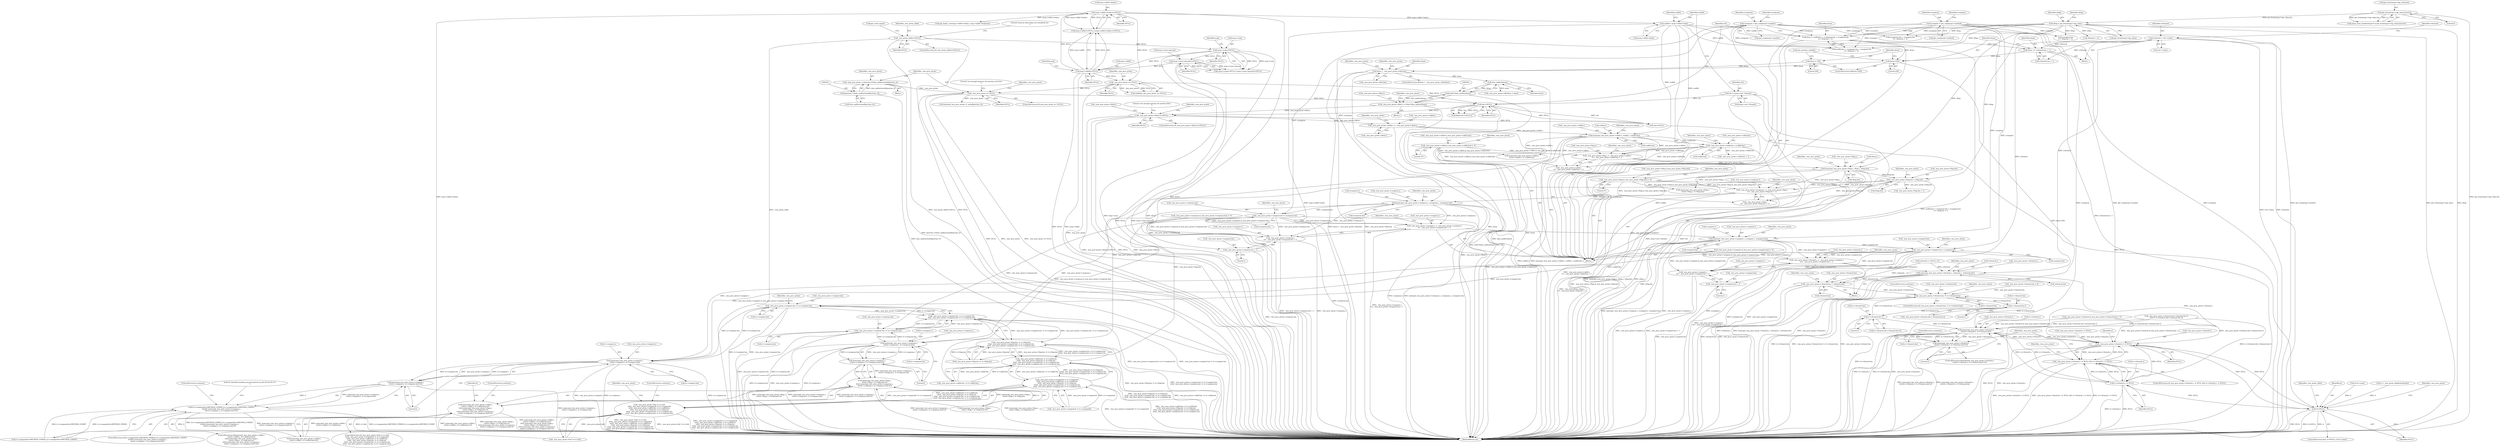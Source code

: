 digraph "0_kamailio_e1d8008a09d9390ebaf698abe8909e10dfec4097@API" {
"1000595" [label="(Call,memcpy(_tmx_proc_ptran->cseqnum.s, scseqnum.s, scseqnum.len))"];
"1000576" [label="(Call,_tmx_proc_ptran->cseqnum.s = _tmx_proc_ptran->ftag.s\n\t\t+ _tmx_proc_ptran->ftag.len + 1)"];
"1000542" [label="(Call,memcpy(_tmx_proc_ptran->ftag.s, sftag.s, sftag.len))"];
"1000523" [label="(Call,_tmx_proc_ptran->ftag.s = _tmx_proc_ptran->callid.s\n\t\t+ _tmx_proc_ptran->callid.len + 1)"];
"1000510" [label="(Call,_tmx_proc_ptran->callid.s[_tmx_proc_ptran->callid.len] = '\0')"];
"1000489" [label="(Call,memcpy(_tmx_proc_ptran->callid.s, scallid.s, scallid.len))"];
"1000478" [label="(Call,_tmx_proc_ptran->callid.s = _tmx_proc_ptran->dbuf.s)"];
"1000445" [label="(Call,_tmx_proc_ptran->dbuf.s==NULL)"];
"1000434" [label="(Call,_tmx_proc_ptran->dbuf.s = (char*)shm_malloc(dsize))"];
"1000440" [label="(Call,(char*)shm_malloc(dsize))"];
"1000442" [label="(Call,shm_malloc(dsize))"];
"1000414" [label="(Call,dsize > _tmx_proc_ptran->dbuf.len)"];
"1000406" [label="(Call,dsize<256)"];
"1000365" [label="(Call,dsize = scallid.len + scseqnum.len + scseqmet.len\n\t\t+ sftag.len + 4)"];
"1000271" [label="(Call,scallid = msg->callid->body)"];
"1000249" [label="(Call,msg->callid->body.s==NULL)"];
"1000244" [label="(Call,msg->callid==NULL)"];
"1000172" [label="(Call,msg->cseq==NULL)"];
"1000118" [label="(Call,_tmx_ptran_table==NULL)"];
"1000177" [label="(Call,msg->cseq->parsed==NULL)"];
"1000290" [label="(Call,scseqnum = get_cseq(msg)->number)"];
"1000281" [label="(Call,scseqmet = get_cseq(msg)->method)"];
"1000299" [label="(Call,sftag = get_from(msg)->tag_value)"];
"1000228" [label="(Call,get_from(msg)->tag_value.len==0)"];
"1000398" [label="(Call,dsize += svbranch.len + 1)"];
"1000390" [label="(Call,svbranch = vbr->value)"];
"1000409" [label="(Call,dsize = 256)"];
"1000386" [label="(Call,vbr!=NULL)"];
"1000264" [label="(Call,vbr = msg->via1->branch)"];
"1000334" [label="(Call,_tmx_proc_ptran == NULL)"];
"1000346" [label="(Call,_tmx_proc_ptran == NULL)"];
"1000338" [label="(Call,_tmx_proc_ptran = (pretran_t*)shm_malloc(sizeof(pretran_t)))"];
"1000340" [label="(Call,(pretran_t*)shm_malloc(sizeof(pretran_t)))"];
"1000501" [label="(Call,_tmx_proc_ptran->callid.len = scallid.len)"];
"1000563" [label="(Call,_tmx_proc_ptran->ftag.s[_tmx_proc_ptran->ftag.len] = '\0')"];
"1000554" [label="(Call,_tmx_proc_ptran->ftag.len = sftag.len)"];
"1000607" [label="(Call,_tmx_proc_ptran->cseqnum.len = scseqnum.len)"];
"1000629" [label="(Call,_tmx_proc_ptran->cseqmet.s = _tmx_proc_ptran->cseqnum.s\n\t\t+ _tmx_proc_ptran->cseqnum.len + 1)"];
"1000648" [label="(Call,memcpy(_tmx_proc_ptran->cseqmet.s, scseqmet.s, scseqmet.len))"];
"1000660" [label="(Call,_tmx_proc_ptran->cseqmet.len = scseqmet.len)"];
"1000688" [label="(Call,_tmx_proc_ptran->vbranch.s = _tmx_proc_ptran->cseqmet.s\n\t\t\t+ _tmx_proc_ptran->cseqmet.len + 1)"];
"1000707" [label="(Call,memcpy(_tmx_proc_ptran->vbranch.s, svbranch.s, svbranch.len))"];
"1000719" [label="(Call,_tmx_proc_ptran->vbranch.len = svbranch.len)"];
"1000866" [label="(Call,_tmx_proc_ptran->vbranch.len != it->vbranch.len)"];
"1000886" [label="(Call,it->vbranch.len-1)"];
"1000899" [label="(Call,it->vbranch.len-1)"];
"1000909" [label="(Call,memcmp(_tmx_proc_ptran->vbranch.s,\n\t\t\t\t\t\tit->vbranch.s, it->vbranch.len))"];
"1000850" [label="(Call,_tmx_proc_ptran->vbranch.s != NULL)"];
"1000774" [label="(Call,it!=NULL)"];
"1000849" [label="(Call,_tmx_proc_ptran->vbranch.s != NULL && it->vbranch.s != NULL)"];
"1000857" [label="(Call,it->vbranch.s != NULL)"];
"1000908" [label="(Call,memcmp(_tmx_proc_ptran->vbranch.s,\n\t\t\t\t\t\tit->vbranch.s, it->vbranch.len)!=0)"];
"1000694" [label="(Call,_tmx_proc_ptran->cseqmet.s\n\t\t\t+ _tmx_proc_ptran->cseqmet.len + 1)"];
"1000700" [label="(Call,_tmx_proc_ptran->cseqmet.len + 1)"];
"1000825" [label="(Call,_tmx_proc_ptran->cseqmet.len != it->cseqmet.len)"];
"1000824" [label="(Call,_tmx_proc_ptran->cseqmet.len != it->cseqmet.len\n\t\t\t\t|| _tmx_proc_ptran->cseqnum.len != it->cseqnum.len)"];
"1000812" [label="(Call,_tmx_proc_ptran->ftag.len != it->ftag.len\n\t\t\t\t|| _tmx_proc_ptran->cseqmet.len != it->cseqmet.len\n\t\t\t\t|| _tmx_proc_ptran->cseqnum.len != it->cseqnum.len)"];
"1000800" [label="(Call,_tmx_proc_ptran->callid.len != it->callid.len\n\t\t\t\t|| _tmx_proc_ptran->ftag.len != it->ftag.len\n\t\t\t\t|| _tmx_proc_ptran->cseqmet.len != it->cseqmet.len\n\t\t\t\t|| _tmx_proc_ptran->cseqnum.len != it->cseqnum.len)"];
"1000792" [label="(Call,_tmx_proc_ptran->cseqmetid != it->cseqmetid\n\t\t\t\t|| _tmx_proc_ptran->callid.len != it->callid.len\n\t\t\t\t|| _tmx_proc_ptran->ftag.len != it->ftag.len\n\t\t\t\t|| _tmx_proc_ptran->cseqmet.len != it->cseqmet.len\n\t\t\t\t|| _tmx_proc_ptran->cseqnum.len != it->cseqnum.len)"];
"1000784" [label="(Call,_tmx_proc_ptran->hid != it->hid\n\t\t\t\t|| _tmx_proc_ptran->cseqmetid != it->cseqmetid\n\t\t\t\t|| _tmx_proc_ptran->callid.len != it->callid.len\n\t\t\t\t|| _tmx_proc_ptran->ftag.len != it->ftag.len\n\t\t\t\t|| _tmx_proc_ptran->cseqmet.len != it->cseqmet.len\n\t\t\t\t|| _tmx_proc_ptran->cseqnum.len != it->cseqnum.len)"];
"1000999" [label="(Call,memcmp(_tmx_proc_ptran->cseqmet.s,\n\t\t\t\t\tit->cseqmet.s, it->cseqmet.len))"];
"1000998" [label="(Call,memcmp(_tmx_proc_ptran->cseqmet.s,\n\t\t\t\t\tit->cseqmet.s, it->cseqmet.len)!=0)"];
"1000986" [label="(Call,(it->cseqmetid==METHOD_OTHER || it->cseqmetid==METHOD_UNDEF)\n\t\t\t\t&& memcmp(_tmx_proc_ptran->cseqmet.s,\n\t\t\t\t\tit->cseqmet.s, it->cseqmet.len)!=0)"];
"1000635" [label="(Call,_tmx_proc_ptran->cseqnum.s\n\t\t+ _tmx_proc_ptran->cseqnum.len + 1)"];
"1000641" [label="(Call,_tmx_proc_ptran->cseqnum.len + 1)"];
"1000836" [label="(Call,_tmx_proc_ptran->cseqnum.len != it->cseqnum.len)"];
"1000967" [label="(Call,memcmp(_tmx_proc_ptran->cseqnum.s,\n\t\t\t\t\tit->cseqnum.s, it->cseqnum.len))"];
"1000966" [label="(Call,memcmp(_tmx_proc_ptran->cseqnum.s,\n\t\t\t\t\tit->cseqnum.s, it->cseqnum.len)!=0)"];
"1000947" [label="(Call,memcmp(_tmx_proc_ptran->ftag.s,\n\t\t\t\t\tit->ftag.s, it->ftag.len)!=0\n\t\t\t\t|| memcmp(_tmx_proc_ptran->cseqnum.s,\n\t\t\t\t\tit->cseqnum.s, it->cseqnum.len)!=0)"];
"1000928" [label="(Call,memcmp(_tmx_proc_ptran->callid.s,\n\t\t\t\t\tit->callid.s, it->callid.len)!=0\n\t\t\t\t|| memcmp(_tmx_proc_ptran->ftag.s,\n\t\t\t\t\tit->ftag.s, it->ftag.len)!=0\n\t\t\t\t|| memcmp(_tmx_proc_ptran->cseqnum.s,\n\t\t\t\t\tit->cseqnum.s, it->cseqnum.len)!=0)"];
"1000443" [label="(Identifier,dsize)"];
"1000812" [label="(Call,_tmx_proc_ptran->ftag.len != it->ftag.len\n\t\t\t\t|| _tmx_proc_ptran->cseqmet.len != it->cseqmet.len\n\t\t\t\t|| _tmx_proc_ptran->cseqnum.len != it->cseqnum.len)"];
"1000554" [label="(Call,_tmx_proc_ptran->ftag.len = sftag.len)"];
"1000880" [label="(Call,_tmx_proc_ptran->vbranch.s[it->vbranch.len-1])"];
"1000947" [label="(Call,memcmp(_tmx_proc_ptran->ftag.s,\n\t\t\t\t\tit->ftag.s, it->ftag.len)!=0\n\t\t\t\t|| memcmp(_tmx_proc_ptran->cseqnum.s,\n\t\t\t\t\tit->cseqnum.s, it->cseqnum.len)!=0)"];
"1000489" [label="(Call,memcpy(_tmx_proc_ptran->callid.s, scallid.s, scallid.len))"];
"1000123" [label="(Literal,\"pretran hash table not initialized yet\n\")"];
"1000636" [label="(Call,_tmx_proc_ptran->cseqnum.s)"];
"1000265" [label="(Identifier,vbr)"];
"1000280" [label="(Identifier,scallid)"];
"1001050" [label="(MethodReturn,int)"];
"1000266" [label="(Call,msg->via1->branch)"];
"1000273" [label="(Call,msg->callid->body)"];
"1000577" [label="(Call,_tmx_proc_ptran->cseqnum.s)"];
"1000657" [label="(Call,scseqmet.len)"];
"1000909" [label="(Call,memcmp(_tmx_proc_ptran->vbranch.s,\n\t\t\t\t\t\tit->vbranch.s, it->vbranch.len))"];
"1000310" [label="(Call,get_hash1_raw(msg->callid->body.s, msg->callid->body.len))"];
"1000253" [label="(Identifier,msg)"];
"1000601" [label="(Call,scseqnum.s)"];
"1000849" [label="(Call,_tmx_proc_ptran->vbranch.s != NULL && it->vbranch.s != NULL)"];
"1000616" [label="(Call,_tmx_proc_ptran->cseqnum.s[_tmx_proc_ptran->cseqnum.len] = '\0')"];
"1000582" [label="(Call,_tmx_proc_ptran->ftag.s\n\t\t+ _tmx_proc_ptran->ftag.len + 1)"];
"1000490" [label="(Call,_tmx_proc_ptran->callid.s)"];
"1000245" [label="(Call,msg->callid)"];
"1000235" [label="(Literal,0)"];
"1000872" [label="(Call,it->vbranch.len)"];
"1000375" [label="(Call,scseqmet.len\n\t\t+ sftag.len + 4)"];
"1000867" [label="(Call,_tmx_proc_ptran->vbranch.len)"];
"1000708" [label="(Call,_tmx_proc_ptran->vbranch.s)"];
"1000773" [label="(ControlStructure,for(; it!=NULL; it=it->next))"];
"1000647" [label="(Literal,1)"];
"1000785" [label="(Call,_tmx_proc_ptran->hid != it->hid)"];
"1000793" [label="(Call,_tmx_proc_ptran->cseqmetid != it->cseqmetid)"];
"1000985" [label="(ControlStructure,if((it->cseqmetid==METHOD_OTHER || it->cseqmetid==METHOD_UNDEF)\n\t\t\t\t&& memcmp(_tmx_proc_ptran->cseqmet.s,\n\t\t\t\t\tit->cseqmet.s, it->cseqmet.len)!=0))"];
"1000434" [label="(Call,_tmx_proc_ptran->dbuf.s = (char*)shm_malloc(dsize))"];
"1000244" [label="(Call,msg->callid==NULL)"];
"1000687" [label="(Block,)"];
"1000180" [label="(Identifier,msg)"];
"1000307" [label="(Identifier,sftag)"];
"1000654" [label="(Call,scseqmet.s)"];
"1000407" [label="(Identifier,dsize)"];
"1000999" [label="(Call,memcmp(_tmx_proc_ptran->cseqmet.s,\n\t\t\t\t\tit->cseqmet.s, it->cseqmet.len))"];
"1000998" [label="(Call,memcmp(_tmx_proc_ptran->cseqmet.s,\n\t\t\t\t\tit->cseqmet.s, it->cseqmet.len)!=0)"];
"1000701" [label="(Call,_tmx_proc_ptran->cseqmet.len)"];
"1000435" [label="(Call,_tmx_proc_ptran->dbuf.s)"];
"1000743" [label="(Call,_tmx_proc_ptran->vbranch.s = NULL)"];
"1000390" [label="(Call,svbranch = vbr->value)"];
"1000883" [label="(Identifier,_tmx_proc_ptran)"];
"1000291" [label="(Identifier,scseqnum)"];
"1000966" [label="(Call,memcmp(_tmx_proc_ptran->cseqnum.s,\n\t\t\t\t\tit->cseqnum.s, it->cseqnum.len)!=0)"];
"1000545" [label="(Identifier,_tmx_proc_ptran)"];
"1000356" [label="(Identifier,_tmx_proc_ptran)"];
"1000171" [label="(Call,msg->cseq==NULL || msg->cseq->parsed==NULL)"];
"1000172" [label="(Call,msg->cseq==NULL)"];
"1000366" [label="(Identifier,dsize)"];
"1000673" [label="(Identifier,_tmx_proc_ptran)"];
"1000415" [label="(Identifier,dsize)"];
"1000722" [label="(Identifier,_tmx_proc_ptran)"];
"1000576" [label="(Call,_tmx_proc_ptran->cseqnum.s = _tmx_proc_ptran->ftag.s\n\t\t+ _tmx_proc_ptran->ftag.len + 1)"];
"1000869" [label="(Identifier,_tmx_proc_ptran)"];
"1001016" [label="(ControlStructure,continue;)"];
"1000949" [label="(Call,memcmp(_tmx_proc_ptran->ftag.s,\n\t\t\t\t\tit->ftag.s, it->ftag.len))"];
"1000750" [label="(Call,_tmx_proc_ptran->vbranch.len = 0)"];
"1000348" [label="(Identifier,NULL)"];
"1000440" [label="(Call,(char*)shm_malloc(dsize))"];
"1000564" [label="(Call,_tmx_proc_ptran->ftag.s[_tmx_proc_ptran->ftag.len])"];
"1000837" [label="(Call,_tmx_proc_ptran->cseqnum.len)"];
"1000118" [label="(Call,_tmx_ptran_table==NULL)"];
"1000223" [label="(Call,parse_from_header(msg)<0 || get_from(msg)->tag_value.len==0)"];
"1000800" [label="(Call,_tmx_proc_ptran->callid.len != it->callid.len\n\t\t\t\t|| _tmx_proc_ptran->ftag.len != it->ftag.len\n\t\t\t\t|| _tmx_proc_ptran->cseqmet.len != it->cseqmet.len\n\t\t\t\t|| _tmx_proc_ptran->cseqnum.len != it->cseqnum.len)"];
"1000281" [label="(Call,scseqmet = get_cseq(msg)->method)"];
"1000178" [label="(Call,msg->cseq->parsed)"];
"1000271" [label="(Call,scallid = msg->callid->body)"];
"1000968" [label="(Call,_tmx_proc_ptran->cseqnum.s)"];
"1000598" [label="(Identifier,_tmx_proc_ptran)"];
"1000272" [label="(Identifier,scallid)"];
"1000371" [label="(Call,scseqnum.len + scseqmet.len\n\t\t+ sftag.len + 4)"];
"1000229" [label="(Call,get_from(msg)->tag_value.len)"];
"1000114" [label="(Call,svbranch = {NULL, 0})"];
"1000824" [label="(Call,_tmx_proc_ptran->cseqmet.len != it->cseqmet.len\n\t\t\t\t|| _tmx_proc_ptran->cseqnum.len != it->cseqnum.len)"];
"1000120" [label="(Identifier,NULL)"];
"1000458" [label="(Call,_tmx_proc_ptran->dbuf.len = dsize)"];
"1000117" [label="(ControlStructure,if(_tmx_ptran_table==NULL))"];
"1000774" [label="(Call,it!=NULL)"];
"1000386" [label="(Call,vbr!=NULL)"];
"1000857" [label="(Call,it->vbranch.s != NULL)"];
"1000925" [label="(Literal,0)"];
"1000732" [label="(Identifier,_tmx_proc_ptran)"];
"1000501" [label="(Call,_tmx_proc_ptran->callid.len = scallid.len)"];
"1000563" [label="(Call,_tmx_proc_ptran->ftag.s[_tmx_proc_ptran->ftag.len] = '\0')"];
"1000510" [label="(Call,_tmx_proc_ptran->callid.s[_tmx_proc_ptran->callid.len] = '\0')"];
"1000385" [label="(Call,likely(vbr!=NULL))"];
"1000338" [label="(Call,_tmx_proc_ptran = (pretran_t*)shm_malloc(sizeof(pretran_t)))"];
"1000445" [label="(Call,_tmx_proc_ptran->dbuf.s==NULL)"];
"1000300" [label="(Identifier,sftag)"];
"1000669" [label="(Call,_tmx_proc_ptran->cseqmet.s[_tmx_proc_ptran->cseqmet.len] = '\0')"];
"1000984" [label="(ControlStructure,continue;)"];
"1000613" [label="(Call,scseqnum.len)"];
"1000642" [label="(Call,_tmx_proc_ptran->cseqnum.len)"];
"1000764" [label="(Call,it = _tmx_ptran_table[slotid].plist)"];
"1000920" [label="(Call,it->vbranch.len)"];
"1000543" [label="(Call,_tmx_proc_ptran->ftag.s)"];
"1000983" [label="(Literal,0)"];
"1000524" [label="(Call,_tmx_proc_ptran->ftag.s)"];
"1000408" [label="(Literal,256)"];
"1000421" [label="(Block,)"];
"1000248" [label="(Identifier,NULL)"];
"1000228" [label="(Call,get_from(msg)->tag_value.len==0)"];
"1000451" [label="(Identifier,NULL)"];
"1000342" [label="(Call,shm_malloc(sizeof(pretran_t)))"];
"1000826" [label="(Call,_tmx_proc_ptran->cseqmet.len)"];
"1000792" [label="(Call,_tmx_proc_ptran->cseqmetid != it->cseqmetid\n\t\t\t\t|| _tmx_proc_ptran->callid.len != it->callid.len\n\t\t\t\t|| _tmx_proc_ptran->ftag.len != it->ftag.len\n\t\t\t\t|| _tmx_proc_ptran->cseqmet.len != it->cseqmet.len\n\t\t\t\t|| _tmx_proc_ptran->cseqnum.len != it->cseqnum.len)"];
"1000467" [label="(Identifier,_tmx_proc_ptran)"];
"1000337" [label="(Block,)"];
"1000410" [label="(Identifier,dsize)"];
"1000298" [label="(Identifier,scseqnum)"];
"1000695" [label="(Call,_tmx_proc_ptran->cseqmet.s)"];
"1000391" [label="(Identifier,svbranch)"];
"1000694" [label="(Call,_tmx_proc_ptran->cseqmet.s\n\t\t\t+ _tmx_proc_ptran->cseqmet.len + 1)"];
"1000355" [label="(Call,memset(_tmx_proc_ptran, 0, sizeof(pretran_t)))"];
"1000907" [label="(ControlStructure,if(memcmp(_tmx_proc_ptran->vbranch.s,\n\t\t\t\t\t\tit->vbranch.s, it->vbranch.len)!=0))"];
"1000548" [label="(Call,sftag.s)"];
"1000831" [label="(Call,it->cseqmet.len)"];
"1000927" [label="(ControlStructure,if(memcmp(_tmx_proc_ptran->callid.s,\n\t\t\t\t\tit->callid.s, it->callid.len)!=0\n\t\t\t\t|| memcmp(_tmx_proc_ptran->ftag.s,\n\t\t\t\t\tit->ftag.s, it->ftag.len)!=0\n\t\t\t\t|| memcmp(_tmx_proc_ptran->cseqnum.s,\n\t\t\t\t\tit->cseqnum.s, it->cseqnum.len)!=0))"];
"1000933" [label="(Identifier,_tmx_proc_ptran)"];
"1000177" [label="(Call,msg->cseq->parsed==NULL)"];
"1001018" [label="(Literal,\"matched another pre-transaction by pid %d for [%.*s]\n\")"];
"1000847" [label="(ControlStructure,continue;)"];
"1000334" [label="(Call,_tmx_proc_ptran == NULL)"];
"1000176" [label="(Identifier,NULL)"];
"1000728" [label="(Call,_tmx_proc_ptran->vbranch.s[_tmx_proc_ptran->vbranch.len] = '\0')"];
"1000661" [label="(Call,_tmx_proc_ptran->cseqmet.len)"];
"1000926" [label="(ControlStructure,continue;)"];
"1000351" [label="(Literal,\"not enough memory for pretran structure\n\")"];
"1000595" [label="(Call,memcpy(_tmx_proc_ptran->cseqnum.s, scseqnum.s, scseqnum.len))"];
"1000484" [label="(Call,_tmx_proc_ptran->dbuf.s)"];
"1000461" [label="(Identifier,_tmx_proc_ptran)"];
"1000863" [label="(Identifier,NULL)"];
"1000129" [label="(Call,get_route_type())"];
"1001000" [label="(Call,_tmx_proc_ptran->cseqmet.s)"];
"1000387" [label="(Identifier,vbr)"];
"1000442" [label="(Call,shm_malloc(dsize))"];
"1000416" [label="(Call,_tmx_proc_ptran->dbuf.len)"];
"1000858" [label="(Call,it->vbranch.s)"];
"1000412" [label="(Call,tmx_pretran_unlink())"];
"1000877" [label="(ControlStructure,continue;)"];
"1000425" [label="(Identifier,_tmx_proc_ptran)"];
"1000801" [label="(Call,_tmx_proc_ptran->callid.len != it->callid.len)"];
"1000787" [label="(Identifier,_tmx_proc_ptran)"];
"1000119" [label="(Identifier,_tmx_ptran_table)"];
"1000866" [label="(Call,_tmx_proc_ptran->vbranch.len != it->vbranch.len)"];
"1000825" [label="(Call,_tmx_proc_ptran->cseqmet.len != it->cseqmet.len)"];
"1000340" [label="(Call,(pretran_t*)shm_malloc(sizeof(pretran_t)))"];
"1000479" [label="(Call,_tmx_proc_ptran->callid.s)"];
"1000502" [label="(Call,_tmx_proc_ptran->callid.len)"];
"1001045" [label="(Identifier,_tmx_ptran_table)"];
"1000575" [label="(Literal,'\0')"];
"1000948" [label="(Call,memcmp(_tmx_proc_ptran->ftag.s,\n\t\t\t\t\tit->ftag.s, it->ftag.len)!=0)"];
"1000725" [label="(Call,svbranch.len)"];
"1000389" [label="(Block,)"];
"1000392" [label="(Call,vbr->value)"];
"1000345" [label="(ControlStructure,if(_tmx_proc_ptran == NULL))"];
"1000560" [label="(Call,sftag.len)"];
"1000379" [label="(Call,sftag.len + 4)"];
"1000290" [label="(Call,scseqnum = get_cseq(msg)->number)"];
"1000688" [label="(Call,_tmx_proc_ptran->vbranch.s = _tmx_proc_ptran->cseqmet.s\n\t\t\t+ _tmx_proc_ptran->cseqmet.len + 1)"];
"1000514" [label="(Identifier,_tmx_proc_ptran)"];
"1000928" [label="(Call,memcmp(_tmx_proc_ptran->callid.s,\n\t\t\t\t\tit->callid.s, it->callid.len)!=0\n\t\t\t\t|| memcmp(_tmx_proc_ptran->ftag.s,\n\t\t\t\t\tit->ftag.s, it->ftag.len)!=0\n\t\t\t\t|| memcmp(_tmx_proc_ptran->cseqnum.s,\n\t\t\t\t\tit->cseqnum.s, it->cseqnum.len)!=0)"];
"1000405" [label="(ControlStructure,if(dsize<256))"];
"1000511" [label="(Call,_tmx_proc_ptran->callid.s[_tmx_proc_ptran->callid.len])"];
"1000666" [label="(Call,scseqmet.len)"];
"1000498" [label="(Call,scallid.len)"];
"1000905" [label="(Literal,1)"];
"1000522" [label="(Literal,'\0')"];
"1000444" [label="(ControlStructure,if(_tmx_proc_ptran->dbuf.s==NULL))"];
"1000397" [label="(Identifier,svbranch)"];
"1000719" [label="(Call,_tmx_proc_ptran->vbranch.len = svbranch.len)"];
"1000335" [label="(Identifier,_tmx_proc_ptran)"];
"1000579" [label="(Identifier,_tmx_proc_ptran)"];
"1000713" [label="(Call,svbranch.s)"];
"1000973" [label="(Call,it->cseqnum.s)"];
"1000860" [label="(Identifier,it)"];
"1000720" [label="(Call,_tmx_proc_ptran->vbranch.len)"];
"1000347" [label="(Identifier,_tmx_proc_ptran)"];
"1000886" [label="(Call,it->vbranch.len-1)"];
"1000856" [label="(Identifier,NULL)"];
"1000879" [label="(Call,_tmx_proc_ptran->vbranch.s[it->vbranch.len-1]\n\t\t\t\t\t!= it->vbranch.s[it->vbranch.len-1])"];
"1000689" [label="(Call,_tmx_proc_ptran->vbranch.s)"];
"1000104" [label="(Block,)"];
"1000388" [label="(Identifier,NULL)"];
"1000257" [label="(Identifier,NULL)"];
"1000607" [label="(Call,_tmx_proc_ptran->cseqnum.len = scseqnum.len)"];
"1000409" [label="(Call,dsize = 256)"];
"1000557" [label="(Identifier,_tmx_proc_ptran)"];
"1000526" [label="(Identifier,_tmx_proc_ptran)"];
"1000892" [label="(Literal,1)"];
"1000333" [label="(Call,unlikely(_tmx_proc_ptran == NULL))"];
"1000648" [label="(Call,memcpy(_tmx_proc_ptran->cseqmet.s, scseqmet.s, scseqmet.len))"];
"1000649" [label="(Call,_tmx_proc_ptran->cseqmet.s)"];
"1000399" [label="(Identifier,dsize)"];
"1000716" [label="(Call,svbranch.len)"];
"1000630" [label="(Call,_tmx_proc_ptran->cseqmet.s)"];
"1000839" [label="(Identifier,_tmx_proc_ptran)"];
"1001015" [label="(Literal,0)"];
"1000173" [label="(Call,msg->cseq)"];
"1000446" [label="(Call,_tmx_proc_ptran->dbuf.s)"];
"1000283" [label="(Call,get_cseq(msg)->method)"];
"1000910" [label="(Call,_tmx_proc_ptran->vbranch.s)"];
"1000990" [label="(Identifier,it)"];
"1000987" [label="(Call,it->cseqmetid==METHOD_OTHER || it->cseqmetid==METHOD_UNDEF)"];
"1000635" [label="(Call,_tmx_proc_ptran->cseqnum.s\n\t\t+ _tmx_proc_ptran->cseqnum.len + 1)"];
"1000301" [label="(Call,get_from(msg)->tag_value)"];
"1000183" [label="(Identifier,NULL)"];
"1000346" [label="(Call,_tmx_proc_ptran == NULL)"];
"1000706" [label="(Literal,1)"];
"1000406" [label="(Call,dsize<256)"];
"1000365" [label="(Call,dsize = scallid.len + scseqnum.len + scseqmet.len\n\t\t+ sftag.len + 4)"];
"1000620" [label="(Identifier,_tmx_proc_ptran)"];
"1000775" [label="(Identifier,it)"];
"1000986" [label="(Call,(it->cseqmetid==METHOD_OTHER || it->cseqmetid==METHOD_UNDEF)\n\t\t\t\t&& memcmp(_tmx_proc_ptran->cseqmet.s,\n\t\t\t\t\tit->cseqmet.s, it->cseqmet.len)!=0)"];
"1001005" [label="(Call,it->cseqmet.s)"];
"1000850" [label="(Call,_tmx_proc_ptran->vbranch.s != NULL)"];
"1000915" [label="(Call,it->vbranch.s)"];
"1000529" [label="(Call,_tmx_proc_ptran->callid.s\n\t\t+ _tmx_proc_ptran->callid.len + 1)"];
"1000400" [label="(Call,svbranch.len + 1)"];
"1000783" [label="(ControlStructure,if(_tmx_proc_ptran->hid != it->hid\n\t\t\t\t|| _tmx_proc_ptran->cseqmetid != it->cseqmetid\n\t\t\t\t|| _tmx_proc_ptran->callid.len != it->callid.len\n\t\t\t\t|| _tmx_proc_ptran->ftag.len != it->ftag.len\n\t\t\t\t|| _tmx_proc_ptran->cseqmet.len != it->cseqmet.len\n\t\t\t\t|| _tmx_proc_ptran->cseqnum.len != it->cseqnum.len))"];
"1000414" [label="(Call,dsize > _tmx_proc_ptran->dbuf.len)"];
"1000492" [label="(Identifier,_tmx_proc_ptran)"];
"1000249" [label="(Call,msg->callid->body.s==NULL)"];
"1000893" [label="(Call,it->vbranch.s[it->vbranch.len-1])"];
"1000542" [label="(Call,memcpy(_tmx_proc_ptran->ftag.s, sftag.s, sftag.len))"];
"1000523" [label="(Call,_tmx_proc_ptran->ftag.s = _tmx_proc_ptran->callid.s\n\t\t+ _tmx_proc_ptran->callid.len + 1)"];
"1000777" [label="(Call,it=it->next)"];
"1000535" [label="(Call,_tmx_proc_ptran->callid.len + 1)"];
"1000299" [label="(Call,sftag = get_from(msg)->tag_value)"];
"1000282" [label="(Identifier,scseqmet)"];
"1000413" [label="(ControlStructure,if(dsize > _tmx_proc_ptran->dbuf.len))"];
"1000336" [label="(Identifier,NULL)"];
"1000495" [label="(Call,scallid.s)"];
"1000908" [label="(Call,memcmp(_tmx_proc_ptran->vbranch.s,\n\t\t\t\t\t\tit->vbranch.s, it->vbranch.len)!=0)"];
"1000865" [label="(ControlStructure,if(_tmx_proc_ptran->vbranch.len != it->vbranch.len))"];
"1000842" [label="(Call,it->cseqnum.len)"];
"1000663" [label="(Identifier,_tmx_proc_ptran)"];
"1000651" [label="(Identifier,_tmx_proc_ptran)"];
"1000629" [label="(Call,_tmx_proc_ptran->cseqmet.s = _tmx_proc_ptran->cseqnum.s\n\t\t+ _tmx_proc_ptran->cseqnum.len + 1)"];
"1000411" [label="(Literal,256)"];
"1000978" [label="(Call,it->cseqnum.len)"];
"1000813" [label="(Call,_tmx_proc_ptran->ftag.len != it->ftag.len)"];
"1000608" [label="(Call,_tmx_proc_ptran->cseqnum.len)"];
"1000454" [label="(Literal,\"not enough memory for pretran data\n\")"];
"1000551" [label="(Call,sftag.len)"];
"1000641" [label="(Call,_tmx_proc_ptran->cseqnum.len + 1)"];
"1000887" [label="(Call,it->vbranch.len)"];
"1000930" [label="(Call,memcmp(_tmx_proc_ptran->callid.s,\n\t\t\t\t\tit->callid.s, it->callid.len))"];
"1000367" [label="(Call,scallid.len + scseqnum.len + scseqmet.len\n\t\t+ sftag.len + 4)"];
"1000596" [label="(Call,_tmx_proc_ptran->cseqnum.s)"];
"1000851" [label="(Call,_tmx_proc_ptran->vbranch.s)"];
"1000289" [label="(Identifier,scseqmet)"];
"1000567" [label="(Identifier,_tmx_proc_ptran)"];
"1000243" [label="(Call,msg->callid==NULL || msg->callid->body.s==NULL)"];
"1000836" [label="(Call,_tmx_proc_ptran->cseqnum.len != it->cseqnum.len)"];
"1000853" [label="(Identifier,_tmx_proc_ptran)"];
"1000448" [label="(Identifier,_tmx_proc_ptran)"];
"1000264" [label="(Call,vbr = msg->via1->branch)"];
"1000700" [label="(Call,_tmx_proc_ptran->cseqmet.len + 1)"];
"1000784" [label="(Call,_tmx_proc_ptran->hid != it->hid\n\t\t\t\t|| _tmx_proc_ptran->cseqmetid != it->cseqmetid\n\t\t\t\t|| _tmx_proc_ptran->callid.len != it->callid.len\n\t\t\t\t|| _tmx_proc_ptran->ftag.len != it->ftag.len\n\t\t\t\t|| _tmx_proc_ptran->cseqmet.len != it->cseqmet.len\n\t\t\t\t|| _tmx_proc_ptran->cseqnum.len != it->cseqnum.len)"];
"1000588" [label="(Call,_tmx_proc_ptran->ftag.len + 1)"];
"1000967" [label="(Call,memcmp(_tmx_proc_ptran->cseqnum.s,\n\t\t\t\t\tit->cseqnum.s, it->cseqnum.len))"];
"1000776" [label="(Identifier,NULL)"];
"1000899" [label="(Call,it->vbranch.len-1)"];
"1000610" [label="(Identifier,_tmx_proc_ptran)"];
"1000707" [label="(Call,memcpy(_tmx_proc_ptran->vbranch.s, svbranch.s, svbranch.len))"];
"1001010" [label="(Call,it->cseqmet.len)"];
"1000292" [label="(Call,get_cseq(msg)->number)"];
"1000710" [label="(Identifier,_tmx_proc_ptran)"];
"1000478" [label="(Call,_tmx_proc_ptran->callid.s = _tmx_proc_ptran->dbuf.s)"];
"1000507" [label="(Call,scallid.len)"];
"1000900" [label="(Call,it->vbranch.len)"];
"1000848" [label="(ControlStructure,if(_tmx_proc_ptran->vbranch.s != NULL && it->vbranch.s != NULL))"];
"1000398" [label="(Call,dsize += svbranch.len + 1)"];
"1000250" [label="(Call,msg->callid->body.s)"];
"1000604" [label="(Call,scseqnum.len)"];
"1000339" [label="(Identifier,_tmx_proc_ptran)"];
"1000555" [label="(Call,_tmx_proc_ptran->ftag.len)"];
"1000929" [label="(Call,memcmp(_tmx_proc_ptran->callid.s,\n\t\t\t\t\tit->callid.s, it->callid.len)!=0)"];
"1000660" [label="(Call,_tmx_proc_ptran->cseqmet.len = scseqmet.len)"];
"1000684" [label="(Call,vbr!=NULL)"];
"1000504" [label="(Identifier,_tmx_proc_ptran)"];
"1000595" -> "1000104"  [label="AST: "];
"1000595" -> "1000604"  [label="CFG: "];
"1000596" -> "1000595"  [label="AST: "];
"1000601" -> "1000595"  [label="AST: "];
"1000604" -> "1000595"  [label="AST: "];
"1000610" -> "1000595"  [label="CFG: "];
"1000595" -> "1001050"  [label="DDG: memcpy(_tmx_proc_ptran->cseqnum.s, scseqnum.s, scseqnum.len)"];
"1000595" -> "1001050"  [label="DDG: scseqnum.s"];
"1000576" -> "1000595"  [label="DDG: _tmx_proc_ptran->cseqnum.s"];
"1000290" -> "1000595"  [label="DDG: scseqnum"];
"1000595" -> "1000607"  [label="DDG: scseqnum.len"];
"1000595" -> "1000629"  [label="DDG: _tmx_proc_ptran->cseqnum.s"];
"1000595" -> "1000635"  [label="DDG: _tmx_proc_ptran->cseqnum.s"];
"1000595" -> "1000967"  [label="DDG: _tmx_proc_ptran->cseqnum.s"];
"1000576" -> "1000104"  [label="AST: "];
"1000576" -> "1000582"  [label="CFG: "];
"1000577" -> "1000576"  [label="AST: "];
"1000582" -> "1000576"  [label="AST: "];
"1000598" -> "1000576"  [label="CFG: "];
"1000576" -> "1001050"  [label="DDG: _tmx_proc_ptran->ftag.s\n\t\t+ _tmx_proc_ptran->ftag.len + 1"];
"1000542" -> "1000576"  [label="DDG: _tmx_proc_ptran->ftag.s"];
"1000563" -> "1000576"  [label="DDG: _tmx_proc_ptran->ftag.s[_tmx_proc_ptran->ftag.len]"];
"1000554" -> "1000576"  [label="DDG: _tmx_proc_ptran->ftag.len"];
"1000542" -> "1000104"  [label="AST: "];
"1000542" -> "1000551"  [label="CFG: "];
"1000543" -> "1000542"  [label="AST: "];
"1000548" -> "1000542"  [label="AST: "];
"1000551" -> "1000542"  [label="AST: "];
"1000557" -> "1000542"  [label="CFG: "];
"1000542" -> "1001050"  [label="DDG: sftag.s"];
"1000542" -> "1001050"  [label="DDG: memcpy(_tmx_proc_ptran->ftag.s, sftag.s, sftag.len)"];
"1000523" -> "1000542"  [label="DDG: _tmx_proc_ptran->ftag.s"];
"1000299" -> "1000542"  [label="DDG: sftag"];
"1000542" -> "1000554"  [label="DDG: sftag.len"];
"1000542" -> "1000582"  [label="DDG: _tmx_proc_ptran->ftag.s"];
"1000542" -> "1000949"  [label="DDG: _tmx_proc_ptran->ftag.s"];
"1000523" -> "1000104"  [label="AST: "];
"1000523" -> "1000529"  [label="CFG: "];
"1000524" -> "1000523"  [label="AST: "];
"1000529" -> "1000523"  [label="AST: "];
"1000545" -> "1000523"  [label="CFG: "];
"1000523" -> "1001050"  [label="DDG: _tmx_proc_ptran->callid.s\n\t\t+ _tmx_proc_ptran->callid.len + 1"];
"1000510" -> "1000523"  [label="DDG: _tmx_proc_ptran->callid.s[_tmx_proc_ptran->callid.len]"];
"1000489" -> "1000523"  [label="DDG: _tmx_proc_ptran->callid.s"];
"1000501" -> "1000523"  [label="DDG: _tmx_proc_ptran->callid.len"];
"1000510" -> "1000104"  [label="AST: "];
"1000510" -> "1000522"  [label="CFG: "];
"1000511" -> "1000510"  [label="AST: "];
"1000522" -> "1000510"  [label="AST: "];
"1000526" -> "1000510"  [label="CFG: "];
"1000510" -> "1001050"  [label="DDG: _tmx_proc_ptran->callid.s[_tmx_proc_ptran->callid.len]"];
"1000510" -> "1000529"  [label="DDG: _tmx_proc_ptran->callid.s[_tmx_proc_ptran->callid.len]"];
"1000510" -> "1000930"  [label="DDG: _tmx_proc_ptran->callid.s[_tmx_proc_ptran->callid.len]"];
"1000489" -> "1000104"  [label="AST: "];
"1000489" -> "1000498"  [label="CFG: "];
"1000490" -> "1000489"  [label="AST: "];
"1000495" -> "1000489"  [label="AST: "];
"1000498" -> "1000489"  [label="AST: "];
"1000504" -> "1000489"  [label="CFG: "];
"1000489" -> "1001050"  [label="DDG: memcpy(_tmx_proc_ptran->callid.s, scallid.s, scallid.len)"];
"1000489" -> "1001050"  [label="DDG: scallid.s"];
"1000478" -> "1000489"  [label="DDG: _tmx_proc_ptran->callid.s"];
"1000271" -> "1000489"  [label="DDG: scallid"];
"1000489" -> "1000501"  [label="DDG: scallid.len"];
"1000489" -> "1000529"  [label="DDG: _tmx_proc_ptran->callid.s"];
"1000489" -> "1000930"  [label="DDG: _tmx_proc_ptran->callid.s"];
"1000478" -> "1000104"  [label="AST: "];
"1000478" -> "1000484"  [label="CFG: "];
"1000479" -> "1000478"  [label="AST: "];
"1000484" -> "1000478"  [label="AST: "];
"1000492" -> "1000478"  [label="CFG: "];
"1000478" -> "1001050"  [label="DDG: _tmx_proc_ptran->dbuf.s"];
"1000445" -> "1000478"  [label="DDG: _tmx_proc_ptran->dbuf.s"];
"1000445" -> "1000444"  [label="AST: "];
"1000445" -> "1000451"  [label="CFG: "];
"1000446" -> "1000445"  [label="AST: "];
"1000451" -> "1000445"  [label="AST: "];
"1000454" -> "1000445"  [label="CFG: "];
"1000461" -> "1000445"  [label="CFG: "];
"1000445" -> "1001050"  [label="DDG: _tmx_proc_ptran->dbuf.s"];
"1000445" -> "1001050"  [label="DDG: _tmx_proc_ptran->dbuf.s==NULL"];
"1000445" -> "1001050"  [label="DDG: NULL"];
"1000434" -> "1000445"  [label="DDG: _tmx_proc_ptran->dbuf.s"];
"1000386" -> "1000445"  [label="DDG: NULL"];
"1000445" -> "1000684"  [label="DDG: NULL"];
"1000434" -> "1000421"  [label="AST: "];
"1000434" -> "1000440"  [label="CFG: "];
"1000435" -> "1000434"  [label="AST: "];
"1000440" -> "1000434"  [label="AST: "];
"1000448" -> "1000434"  [label="CFG: "];
"1000434" -> "1001050"  [label="DDG: (char*)shm_malloc(dsize)"];
"1000440" -> "1000434"  [label="DDG: shm_malloc(dsize)"];
"1000440" -> "1000442"  [label="CFG: "];
"1000441" -> "1000440"  [label="AST: "];
"1000442" -> "1000440"  [label="AST: "];
"1000440" -> "1001050"  [label="DDG: shm_malloc(dsize)"];
"1000442" -> "1000440"  [label="DDG: dsize"];
"1000442" -> "1000443"  [label="CFG: "];
"1000443" -> "1000442"  [label="AST: "];
"1000442" -> "1001050"  [label="DDG: dsize"];
"1000414" -> "1000442"  [label="DDG: dsize"];
"1000442" -> "1000458"  [label="DDG: dsize"];
"1000414" -> "1000413"  [label="AST: "];
"1000414" -> "1000416"  [label="CFG: "];
"1000415" -> "1000414"  [label="AST: "];
"1000416" -> "1000414"  [label="AST: "];
"1000425" -> "1000414"  [label="CFG: "];
"1000467" -> "1000414"  [label="CFG: "];
"1000414" -> "1001050"  [label="DDG: dsize > _tmx_proc_ptran->dbuf.len"];
"1000414" -> "1001050"  [label="DDG: _tmx_proc_ptran->dbuf.len"];
"1000414" -> "1001050"  [label="DDG: dsize"];
"1000406" -> "1000414"  [label="DDG: dsize"];
"1000409" -> "1000414"  [label="DDG: dsize"];
"1000406" -> "1000405"  [label="AST: "];
"1000406" -> "1000408"  [label="CFG: "];
"1000407" -> "1000406"  [label="AST: "];
"1000408" -> "1000406"  [label="AST: "];
"1000410" -> "1000406"  [label="CFG: "];
"1000412" -> "1000406"  [label="CFG: "];
"1000406" -> "1001050"  [label="DDG: dsize<256"];
"1000365" -> "1000406"  [label="DDG: dsize"];
"1000398" -> "1000406"  [label="DDG: dsize"];
"1000365" -> "1000104"  [label="AST: "];
"1000365" -> "1000367"  [label="CFG: "];
"1000366" -> "1000365"  [label="AST: "];
"1000367" -> "1000365"  [label="AST: "];
"1000387" -> "1000365"  [label="CFG: "];
"1000365" -> "1001050"  [label="DDG: scallid.len + scseqnum.len + scseqmet.len\n\t\t+ sftag.len + 4"];
"1000271" -> "1000365"  [label="DDG: scallid"];
"1000290" -> "1000365"  [label="DDG: scseqnum"];
"1000281" -> "1000365"  [label="DDG: scseqmet"];
"1000299" -> "1000365"  [label="DDG: sftag"];
"1000365" -> "1000398"  [label="DDG: dsize"];
"1000271" -> "1000104"  [label="AST: "];
"1000271" -> "1000273"  [label="CFG: "];
"1000272" -> "1000271"  [label="AST: "];
"1000273" -> "1000271"  [label="AST: "];
"1000280" -> "1000271"  [label="CFG: "];
"1000271" -> "1001050"  [label="DDG: msg->callid->body"];
"1000271" -> "1001050"  [label="DDG: scallid"];
"1000249" -> "1000271"  [label="DDG: msg->callid->body.s"];
"1000271" -> "1000367"  [label="DDG: scallid"];
"1000271" -> "1000501"  [label="DDG: scallid"];
"1000249" -> "1000243"  [label="AST: "];
"1000249" -> "1000257"  [label="CFG: "];
"1000250" -> "1000249"  [label="AST: "];
"1000257" -> "1000249"  [label="AST: "];
"1000243" -> "1000249"  [label="CFG: "];
"1000249" -> "1001050"  [label="DDG: NULL"];
"1000249" -> "1001050"  [label="DDG: msg->callid->body.s"];
"1000249" -> "1000243"  [label="DDG: msg->callid->body.s"];
"1000249" -> "1000243"  [label="DDG: NULL"];
"1000244" -> "1000249"  [label="DDG: NULL"];
"1000249" -> "1000310"  [label="DDG: msg->callid->body.s"];
"1000249" -> "1000334"  [label="DDG: NULL"];
"1000244" -> "1000243"  [label="AST: "];
"1000244" -> "1000248"  [label="CFG: "];
"1000245" -> "1000244"  [label="AST: "];
"1000248" -> "1000244"  [label="AST: "];
"1000253" -> "1000244"  [label="CFG: "];
"1000243" -> "1000244"  [label="CFG: "];
"1000244" -> "1001050"  [label="DDG: NULL"];
"1000244" -> "1001050"  [label="DDG: msg->callid"];
"1000244" -> "1000243"  [label="DDG: msg->callid"];
"1000244" -> "1000243"  [label="DDG: NULL"];
"1000172" -> "1000244"  [label="DDG: NULL"];
"1000177" -> "1000244"  [label="DDG: NULL"];
"1000244" -> "1000334"  [label="DDG: NULL"];
"1000172" -> "1000171"  [label="AST: "];
"1000172" -> "1000176"  [label="CFG: "];
"1000173" -> "1000172"  [label="AST: "];
"1000176" -> "1000172"  [label="AST: "];
"1000180" -> "1000172"  [label="CFG: "];
"1000171" -> "1000172"  [label="CFG: "];
"1000172" -> "1001050"  [label="DDG: NULL"];
"1000172" -> "1001050"  [label="DDG: msg->cseq"];
"1000172" -> "1000171"  [label="DDG: msg->cseq"];
"1000172" -> "1000171"  [label="DDG: NULL"];
"1000118" -> "1000172"  [label="DDG: NULL"];
"1000172" -> "1000177"  [label="DDG: NULL"];
"1000118" -> "1000117"  [label="AST: "];
"1000118" -> "1000120"  [label="CFG: "];
"1000119" -> "1000118"  [label="AST: "];
"1000120" -> "1000118"  [label="AST: "];
"1000123" -> "1000118"  [label="CFG: "];
"1000129" -> "1000118"  [label="CFG: "];
"1000118" -> "1001050"  [label="DDG: _tmx_ptran_table==NULL"];
"1000118" -> "1001050"  [label="DDG: NULL"];
"1000118" -> "1001050"  [label="DDG: _tmx_ptran_table"];
"1000177" -> "1000171"  [label="AST: "];
"1000177" -> "1000183"  [label="CFG: "];
"1000178" -> "1000177"  [label="AST: "];
"1000183" -> "1000177"  [label="AST: "];
"1000171" -> "1000177"  [label="CFG: "];
"1000177" -> "1001050"  [label="DDG: msg->cseq->parsed"];
"1000177" -> "1001050"  [label="DDG: NULL"];
"1000177" -> "1000171"  [label="DDG: msg->cseq->parsed"];
"1000177" -> "1000171"  [label="DDG: NULL"];
"1000290" -> "1000104"  [label="AST: "];
"1000290" -> "1000292"  [label="CFG: "];
"1000291" -> "1000290"  [label="AST: "];
"1000292" -> "1000290"  [label="AST: "];
"1000298" -> "1000290"  [label="CFG: "];
"1000290" -> "1001050"  [label="DDG: scseqnum"];
"1000290" -> "1001050"  [label="DDG: get_cseq(msg)->number"];
"1000290" -> "1000367"  [label="DDG: scseqnum"];
"1000290" -> "1000371"  [label="DDG: scseqnum"];
"1000290" -> "1000607"  [label="DDG: scseqnum"];
"1000281" -> "1000104"  [label="AST: "];
"1000281" -> "1000283"  [label="CFG: "];
"1000282" -> "1000281"  [label="AST: "];
"1000283" -> "1000281"  [label="AST: "];
"1000289" -> "1000281"  [label="CFG: "];
"1000281" -> "1001050"  [label="DDG: scseqmet"];
"1000281" -> "1001050"  [label="DDG: get_cseq(msg)->method"];
"1000281" -> "1000367"  [label="DDG: scseqmet"];
"1000281" -> "1000371"  [label="DDG: scseqmet"];
"1000281" -> "1000375"  [label="DDG: scseqmet"];
"1000281" -> "1000648"  [label="DDG: scseqmet"];
"1000281" -> "1000660"  [label="DDG: scseqmet"];
"1000299" -> "1000104"  [label="AST: "];
"1000299" -> "1000301"  [label="CFG: "];
"1000300" -> "1000299"  [label="AST: "];
"1000301" -> "1000299"  [label="AST: "];
"1000307" -> "1000299"  [label="CFG: "];
"1000299" -> "1001050"  [label="DDG: get_from(msg)->tag_value"];
"1000299" -> "1001050"  [label="DDG: sftag"];
"1000228" -> "1000299"  [label="DDG: get_from(msg)->tag_value.len"];
"1000299" -> "1000367"  [label="DDG: sftag"];
"1000299" -> "1000371"  [label="DDG: sftag"];
"1000299" -> "1000375"  [label="DDG: sftag"];
"1000299" -> "1000379"  [label="DDG: sftag"];
"1000299" -> "1000554"  [label="DDG: sftag"];
"1000228" -> "1000223"  [label="AST: "];
"1000228" -> "1000235"  [label="CFG: "];
"1000229" -> "1000228"  [label="AST: "];
"1000235" -> "1000228"  [label="AST: "];
"1000223" -> "1000228"  [label="CFG: "];
"1000228" -> "1001050"  [label="DDG: get_from(msg)->tag_value.len"];
"1000228" -> "1000223"  [label="DDG: get_from(msg)->tag_value.len"];
"1000228" -> "1000223"  [label="DDG: 0"];
"1000398" -> "1000389"  [label="AST: "];
"1000398" -> "1000400"  [label="CFG: "];
"1000399" -> "1000398"  [label="AST: "];
"1000400" -> "1000398"  [label="AST: "];
"1000407" -> "1000398"  [label="CFG: "];
"1000398" -> "1001050"  [label="DDG: svbranch.len + 1"];
"1000390" -> "1000398"  [label="DDG: svbranch"];
"1000390" -> "1000389"  [label="AST: "];
"1000390" -> "1000392"  [label="CFG: "];
"1000391" -> "1000390"  [label="AST: "];
"1000392" -> "1000390"  [label="AST: "];
"1000397" -> "1000390"  [label="CFG: "];
"1000390" -> "1001050"  [label="DDG: vbr->value"];
"1000390" -> "1001050"  [label="DDG: svbranch"];
"1000390" -> "1000400"  [label="DDG: svbranch"];
"1000390" -> "1000707"  [label="DDG: svbranch"];
"1000390" -> "1000719"  [label="DDG: svbranch"];
"1000409" -> "1000405"  [label="AST: "];
"1000409" -> "1000411"  [label="CFG: "];
"1000410" -> "1000409"  [label="AST: "];
"1000411" -> "1000409"  [label="AST: "];
"1000412" -> "1000409"  [label="CFG: "];
"1000386" -> "1000385"  [label="AST: "];
"1000386" -> "1000388"  [label="CFG: "];
"1000387" -> "1000386"  [label="AST: "];
"1000388" -> "1000386"  [label="AST: "];
"1000385" -> "1000386"  [label="CFG: "];
"1000386" -> "1001050"  [label="DDG: vbr"];
"1000386" -> "1000385"  [label="DDG: vbr"];
"1000386" -> "1000385"  [label="DDG: NULL"];
"1000264" -> "1000386"  [label="DDG: vbr"];
"1000334" -> "1000386"  [label="DDG: NULL"];
"1000346" -> "1000386"  [label="DDG: NULL"];
"1000386" -> "1000684"  [label="DDG: vbr"];
"1000386" -> "1000684"  [label="DDG: NULL"];
"1000264" -> "1000104"  [label="AST: "];
"1000264" -> "1000266"  [label="CFG: "];
"1000265" -> "1000264"  [label="AST: "];
"1000266" -> "1000264"  [label="AST: "];
"1000272" -> "1000264"  [label="CFG: "];
"1000264" -> "1001050"  [label="DDG: vbr"];
"1000264" -> "1001050"  [label="DDG: msg->via1->branch"];
"1000334" -> "1000333"  [label="AST: "];
"1000334" -> "1000336"  [label="CFG: "];
"1000335" -> "1000334"  [label="AST: "];
"1000336" -> "1000334"  [label="AST: "];
"1000333" -> "1000334"  [label="CFG: "];
"1000334" -> "1001050"  [label="DDG: _tmx_proc_ptran"];
"1000334" -> "1000333"  [label="DDG: _tmx_proc_ptran"];
"1000334" -> "1000333"  [label="DDG: NULL"];
"1000334" -> "1000346"  [label="DDG: NULL"];
"1000346" -> "1000345"  [label="AST: "];
"1000346" -> "1000348"  [label="CFG: "];
"1000347" -> "1000346"  [label="AST: "];
"1000348" -> "1000346"  [label="AST: "];
"1000351" -> "1000346"  [label="CFG: "];
"1000356" -> "1000346"  [label="CFG: "];
"1000346" -> "1001050"  [label="DDG: NULL"];
"1000346" -> "1001050"  [label="DDG: _tmx_proc_ptran"];
"1000346" -> "1001050"  [label="DDG: _tmx_proc_ptran == NULL"];
"1000338" -> "1000346"  [label="DDG: _tmx_proc_ptran"];
"1000346" -> "1000355"  [label="DDG: _tmx_proc_ptran"];
"1000338" -> "1000337"  [label="AST: "];
"1000338" -> "1000340"  [label="CFG: "];
"1000339" -> "1000338"  [label="AST: "];
"1000340" -> "1000338"  [label="AST: "];
"1000347" -> "1000338"  [label="CFG: "];
"1000338" -> "1001050"  [label="DDG: (pretran_t*)shm_malloc(sizeof(pretran_t))"];
"1000340" -> "1000338"  [label="DDG: shm_malloc(sizeof(pretran_t))"];
"1000340" -> "1000342"  [label="CFG: "];
"1000341" -> "1000340"  [label="AST: "];
"1000342" -> "1000340"  [label="AST: "];
"1000340" -> "1001050"  [label="DDG: shm_malloc(sizeof(pretran_t))"];
"1000501" -> "1000104"  [label="AST: "];
"1000501" -> "1000507"  [label="CFG: "];
"1000502" -> "1000501"  [label="AST: "];
"1000507" -> "1000501"  [label="AST: "];
"1000514" -> "1000501"  [label="CFG: "];
"1000501" -> "1001050"  [label="DDG: scallid.len"];
"1000501" -> "1000529"  [label="DDG: _tmx_proc_ptran->callid.len"];
"1000501" -> "1000535"  [label="DDG: _tmx_proc_ptran->callid.len"];
"1000501" -> "1000801"  [label="DDG: _tmx_proc_ptran->callid.len"];
"1000563" -> "1000104"  [label="AST: "];
"1000563" -> "1000575"  [label="CFG: "];
"1000564" -> "1000563"  [label="AST: "];
"1000575" -> "1000563"  [label="AST: "];
"1000579" -> "1000563"  [label="CFG: "];
"1000563" -> "1001050"  [label="DDG: _tmx_proc_ptran->ftag.s[_tmx_proc_ptran->ftag.len]"];
"1000563" -> "1000582"  [label="DDG: _tmx_proc_ptran->ftag.s[_tmx_proc_ptran->ftag.len]"];
"1000563" -> "1000949"  [label="DDG: _tmx_proc_ptran->ftag.s[_tmx_proc_ptran->ftag.len]"];
"1000554" -> "1000104"  [label="AST: "];
"1000554" -> "1000560"  [label="CFG: "];
"1000555" -> "1000554"  [label="AST: "];
"1000560" -> "1000554"  [label="AST: "];
"1000567" -> "1000554"  [label="CFG: "];
"1000554" -> "1001050"  [label="DDG: sftag.len"];
"1000554" -> "1000582"  [label="DDG: _tmx_proc_ptran->ftag.len"];
"1000554" -> "1000588"  [label="DDG: _tmx_proc_ptran->ftag.len"];
"1000554" -> "1000813"  [label="DDG: _tmx_proc_ptran->ftag.len"];
"1000607" -> "1000104"  [label="AST: "];
"1000607" -> "1000613"  [label="CFG: "];
"1000608" -> "1000607"  [label="AST: "];
"1000613" -> "1000607"  [label="AST: "];
"1000620" -> "1000607"  [label="CFG: "];
"1000607" -> "1001050"  [label="DDG: scseqnum.len"];
"1000607" -> "1000629"  [label="DDG: _tmx_proc_ptran->cseqnum.len"];
"1000607" -> "1000635"  [label="DDG: _tmx_proc_ptran->cseqnum.len"];
"1000607" -> "1000641"  [label="DDG: _tmx_proc_ptran->cseqnum.len"];
"1000607" -> "1000836"  [label="DDG: _tmx_proc_ptran->cseqnum.len"];
"1000629" -> "1000104"  [label="AST: "];
"1000629" -> "1000635"  [label="CFG: "];
"1000630" -> "1000629"  [label="AST: "];
"1000635" -> "1000629"  [label="AST: "];
"1000651" -> "1000629"  [label="CFG: "];
"1000629" -> "1001050"  [label="DDG: _tmx_proc_ptran->cseqnum.s\n\t\t+ _tmx_proc_ptran->cseqnum.len + 1"];
"1000616" -> "1000629"  [label="DDG: _tmx_proc_ptran->cseqnum.s[_tmx_proc_ptran->cseqnum.len]"];
"1000629" -> "1000648"  [label="DDG: _tmx_proc_ptran->cseqmet.s"];
"1000648" -> "1000104"  [label="AST: "];
"1000648" -> "1000657"  [label="CFG: "];
"1000649" -> "1000648"  [label="AST: "];
"1000654" -> "1000648"  [label="AST: "];
"1000657" -> "1000648"  [label="AST: "];
"1000663" -> "1000648"  [label="CFG: "];
"1000648" -> "1001050"  [label="DDG: memcpy(_tmx_proc_ptran->cseqmet.s, scseqmet.s, scseqmet.len)"];
"1000648" -> "1001050"  [label="DDG: _tmx_proc_ptran->cseqmet.s"];
"1000648" -> "1001050"  [label="DDG: scseqmet.s"];
"1000648" -> "1000660"  [label="DDG: scseqmet.len"];
"1000648" -> "1000688"  [label="DDG: _tmx_proc_ptran->cseqmet.s"];
"1000648" -> "1000694"  [label="DDG: _tmx_proc_ptran->cseqmet.s"];
"1000648" -> "1000999"  [label="DDG: _tmx_proc_ptran->cseqmet.s"];
"1000660" -> "1000104"  [label="AST: "];
"1000660" -> "1000666"  [label="CFG: "];
"1000661" -> "1000660"  [label="AST: "];
"1000666" -> "1000660"  [label="AST: "];
"1000673" -> "1000660"  [label="CFG: "];
"1000660" -> "1001050"  [label="DDG: _tmx_proc_ptran->cseqmet.len"];
"1000660" -> "1001050"  [label="DDG: scseqmet.len"];
"1000660" -> "1000688"  [label="DDG: _tmx_proc_ptran->cseqmet.len"];
"1000660" -> "1000694"  [label="DDG: _tmx_proc_ptran->cseqmet.len"];
"1000660" -> "1000700"  [label="DDG: _tmx_proc_ptran->cseqmet.len"];
"1000660" -> "1000825"  [label="DDG: _tmx_proc_ptran->cseqmet.len"];
"1000688" -> "1000687"  [label="AST: "];
"1000688" -> "1000694"  [label="CFG: "];
"1000689" -> "1000688"  [label="AST: "];
"1000694" -> "1000688"  [label="AST: "];
"1000710" -> "1000688"  [label="CFG: "];
"1000688" -> "1001050"  [label="DDG: _tmx_proc_ptran->cseqmet.s\n\t\t\t+ _tmx_proc_ptran->cseqmet.len + 1"];
"1000669" -> "1000688"  [label="DDG: _tmx_proc_ptran->cseqmet.s[_tmx_proc_ptran->cseqmet.len]"];
"1000688" -> "1000707"  [label="DDG: _tmx_proc_ptran->vbranch.s"];
"1000707" -> "1000687"  [label="AST: "];
"1000707" -> "1000716"  [label="CFG: "];
"1000708" -> "1000707"  [label="AST: "];
"1000713" -> "1000707"  [label="AST: "];
"1000716" -> "1000707"  [label="AST: "];
"1000722" -> "1000707"  [label="CFG: "];
"1000707" -> "1001050"  [label="DDG: _tmx_proc_ptran->vbranch.s"];
"1000707" -> "1001050"  [label="DDG: svbranch.s"];
"1000707" -> "1001050"  [label="DDG: memcpy(_tmx_proc_ptran->vbranch.s, svbranch.s, svbranch.len)"];
"1000114" -> "1000707"  [label="DDG: svbranch"];
"1000707" -> "1000719"  [label="DDG: svbranch.len"];
"1000707" -> "1000850"  [label="DDG: _tmx_proc_ptran->vbranch.s"];
"1000719" -> "1000687"  [label="AST: "];
"1000719" -> "1000725"  [label="CFG: "];
"1000720" -> "1000719"  [label="AST: "];
"1000725" -> "1000719"  [label="AST: "];
"1000732" -> "1000719"  [label="CFG: "];
"1000719" -> "1001050"  [label="DDG: _tmx_proc_ptran->vbranch.len"];
"1000719" -> "1001050"  [label="DDG: svbranch.len"];
"1000114" -> "1000719"  [label="DDG: svbranch"];
"1000719" -> "1000866"  [label="DDG: _tmx_proc_ptran->vbranch.len"];
"1000866" -> "1000865"  [label="AST: "];
"1000866" -> "1000872"  [label="CFG: "];
"1000867" -> "1000866"  [label="AST: "];
"1000872" -> "1000866"  [label="AST: "];
"1000877" -> "1000866"  [label="CFG: "];
"1000883" -> "1000866"  [label="CFG: "];
"1000866" -> "1001050"  [label="DDG: _tmx_proc_ptran->vbranch.len != it->vbranch.len"];
"1000866" -> "1001050"  [label="DDG: _tmx_proc_ptran->vbranch.len"];
"1000866" -> "1001050"  [label="DDG: it->vbranch.len"];
"1000750" -> "1000866"  [label="DDG: _tmx_proc_ptran->vbranch.len"];
"1000909" -> "1000866"  [label="DDG: it->vbranch.len"];
"1000899" -> "1000866"  [label="DDG: it->vbranch.len"];
"1000866" -> "1000886"  [label="DDG: it->vbranch.len"];
"1000886" -> "1000880"  [label="AST: "];
"1000886" -> "1000892"  [label="CFG: "];
"1000887" -> "1000886"  [label="AST: "];
"1000892" -> "1000886"  [label="AST: "];
"1000880" -> "1000886"  [label="CFG: "];
"1000886" -> "1000899"  [label="DDG: it->vbranch.len"];
"1000899" -> "1000893"  [label="AST: "];
"1000899" -> "1000905"  [label="CFG: "];
"1000900" -> "1000899"  [label="AST: "];
"1000905" -> "1000899"  [label="AST: "];
"1000893" -> "1000899"  [label="CFG: "];
"1000899" -> "1001050"  [label="DDG: it->vbranch.len"];
"1000899" -> "1000909"  [label="DDG: it->vbranch.len"];
"1000909" -> "1000908"  [label="AST: "];
"1000909" -> "1000920"  [label="CFG: "];
"1000910" -> "1000909"  [label="AST: "];
"1000915" -> "1000909"  [label="AST: "];
"1000920" -> "1000909"  [label="AST: "];
"1000925" -> "1000909"  [label="CFG: "];
"1000909" -> "1001050"  [label="DDG: it->vbranch.len"];
"1000909" -> "1001050"  [label="DDG: _tmx_proc_ptran->vbranch.s"];
"1000909" -> "1001050"  [label="DDG: it->vbranch.s"];
"1000909" -> "1000850"  [label="DDG: _tmx_proc_ptran->vbranch.s"];
"1000909" -> "1000857"  [label="DDG: it->vbranch.s"];
"1000909" -> "1000908"  [label="DDG: _tmx_proc_ptran->vbranch.s"];
"1000909" -> "1000908"  [label="DDG: it->vbranch.s"];
"1000909" -> "1000908"  [label="DDG: it->vbranch.len"];
"1000850" -> "1000909"  [label="DDG: _tmx_proc_ptran->vbranch.s"];
"1000728" -> "1000909"  [label="DDG: _tmx_proc_ptran->vbranch.s[_tmx_proc_ptran->vbranch.len]"];
"1000879" -> "1000909"  [label="DDG: _tmx_proc_ptran->vbranch.s[it->vbranch.len-1]"];
"1000879" -> "1000909"  [label="DDG: it->vbranch.s[it->vbranch.len-1]"];
"1000857" -> "1000909"  [label="DDG: it->vbranch.s"];
"1000850" -> "1000849"  [label="AST: "];
"1000850" -> "1000856"  [label="CFG: "];
"1000851" -> "1000850"  [label="AST: "];
"1000856" -> "1000850"  [label="AST: "];
"1000860" -> "1000850"  [label="CFG: "];
"1000849" -> "1000850"  [label="CFG: "];
"1000850" -> "1001050"  [label="DDG: _tmx_proc_ptran->vbranch.s"];
"1000850" -> "1001050"  [label="DDG: NULL"];
"1000850" -> "1000774"  [label="DDG: NULL"];
"1000850" -> "1000849"  [label="DDG: _tmx_proc_ptran->vbranch.s"];
"1000850" -> "1000849"  [label="DDG: NULL"];
"1000879" -> "1000850"  [label="DDG: _tmx_proc_ptran->vbranch.s[it->vbranch.len-1]"];
"1000743" -> "1000850"  [label="DDG: _tmx_proc_ptran->vbranch.s"];
"1000728" -> "1000850"  [label="DDG: _tmx_proc_ptran->vbranch.s[_tmx_proc_ptran->vbranch.len]"];
"1000774" -> "1000850"  [label="DDG: NULL"];
"1000850" -> "1000857"  [label="DDG: NULL"];
"1000774" -> "1000773"  [label="AST: "];
"1000774" -> "1000776"  [label="CFG: "];
"1000775" -> "1000774"  [label="AST: "];
"1000776" -> "1000774"  [label="AST: "];
"1000787" -> "1000774"  [label="CFG: "];
"1001045" -> "1000774"  [label="CFG: "];
"1000774" -> "1001050"  [label="DDG: NULL"];
"1000774" -> "1001050"  [label="DDG: it!=NULL"];
"1000774" -> "1001050"  [label="DDG: it"];
"1000764" -> "1000774"  [label="DDG: it"];
"1000777" -> "1000774"  [label="DDG: it"];
"1000684" -> "1000774"  [label="DDG: NULL"];
"1000857" -> "1000774"  [label="DDG: NULL"];
"1000849" -> "1000848"  [label="AST: "];
"1000849" -> "1000857"  [label="CFG: "];
"1000857" -> "1000849"  [label="AST: "];
"1000869" -> "1000849"  [label="CFG: "];
"1000933" -> "1000849"  [label="CFG: "];
"1000849" -> "1001050"  [label="DDG: it->vbranch.s != NULL"];
"1000849" -> "1001050"  [label="DDG: _tmx_proc_ptran->vbranch.s != NULL && it->vbranch.s != NULL"];
"1000849" -> "1001050"  [label="DDG: _tmx_proc_ptran->vbranch.s != NULL"];
"1000857" -> "1000849"  [label="DDG: it->vbranch.s"];
"1000857" -> "1000849"  [label="DDG: NULL"];
"1000857" -> "1000863"  [label="CFG: "];
"1000858" -> "1000857"  [label="AST: "];
"1000863" -> "1000857"  [label="AST: "];
"1000857" -> "1001050"  [label="DDG: it->vbranch.s"];
"1000857" -> "1001050"  [label="DDG: NULL"];
"1000879" -> "1000857"  [label="DDG: it->vbranch.s[it->vbranch.len-1]"];
"1000908" -> "1000907"  [label="AST: "];
"1000908" -> "1000925"  [label="CFG: "];
"1000925" -> "1000908"  [label="AST: "];
"1000926" -> "1000908"  [label="CFG: "];
"1000933" -> "1000908"  [label="CFG: "];
"1000908" -> "1001050"  [label="DDG: memcmp(_tmx_proc_ptran->vbranch.s,\n\t\t\t\t\t\tit->vbranch.s, it->vbranch.len)!=0"];
"1000908" -> "1001050"  [label="DDG: memcmp(_tmx_proc_ptran->vbranch.s,\n\t\t\t\t\t\tit->vbranch.s, it->vbranch.len)"];
"1000694" -> "1000700"  [label="CFG: "];
"1000695" -> "1000694"  [label="AST: "];
"1000700" -> "1000694"  [label="AST: "];
"1000694" -> "1001050"  [label="DDG: _tmx_proc_ptran->cseqmet.len + 1"];
"1000694" -> "1001050"  [label="DDG: _tmx_proc_ptran->cseqmet.s"];
"1000669" -> "1000694"  [label="DDG: _tmx_proc_ptran->cseqmet.s[_tmx_proc_ptran->cseqmet.len]"];
"1000700" -> "1000706"  [label="CFG: "];
"1000701" -> "1000700"  [label="AST: "];
"1000706" -> "1000700"  [label="AST: "];
"1000700" -> "1001050"  [label="DDG: _tmx_proc_ptran->cseqmet.len"];
"1000825" -> "1000824"  [label="AST: "];
"1000825" -> "1000831"  [label="CFG: "];
"1000826" -> "1000825"  [label="AST: "];
"1000831" -> "1000825"  [label="AST: "];
"1000839" -> "1000825"  [label="CFG: "];
"1000824" -> "1000825"  [label="CFG: "];
"1000825" -> "1001050"  [label="DDG: _tmx_proc_ptran->cseqmet.len"];
"1000825" -> "1001050"  [label="DDG: it->cseqmet.len"];
"1000825" -> "1000824"  [label="DDG: _tmx_proc_ptran->cseqmet.len"];
"1000825" -> "1000824"  [label="DDG: it->cseqmet.len"];
"1000999" -> "1000825"  [label="DDG: it->cseqmet.len"];
"1000825" -> "1000999"  [label="DDG: it->cseqmet.len"];
"1000824" -> "1000812"  [label="AST: "];
"1000824" -> "1000836"  [label="CFG: "];
"1000836" -> "1000824"  [label="AST: "];
"1000812" -> "1000824"  [label="CFG: "];
"1000824" -> "1001050"  [label="DDG: _tmx_proc_ptran->cseqnum.len != it->cseqnum.len"];
"1000824" -> "1001050"  [label="DDG: _tmx_proc_ptran->cseqmet.len != it->cseqmet.len"];
"1000824" -> "1000812"  [label="DDG: _tmx_proc_ptran->cseqmet.len != it->cseqmet.len"];
"1000824" -> "1000812"  [label="DDG: _tmx_proc_ptran->cseqnum.len != it->cseqnum.len"];
"1000836" -> "1000824"  [label="DDG: _tmx_proc_ptran->cseqnum.len"];
"1000836" -> "1000824"  [label="DDG: it->cseqnum.len"];
"1000812" -> "1000800"  [label="AST: "];
"1000812" -> "1000813"  [label="CFG: "];
"1000813" -> "1000812"  [label="AST: "];
"1000800" -> "1000812"  [label="CFG: "];
"1000812" -> "1001050"  [label="DDG: _tmx_proc_ptran->cseqmet.len != it->cseqmet.len\n\t\t\t\t|| _tmx_proc_ptran->cseqnum.len != it->cseqnum.len"];
"1000812" -> "1001050"  [label="DDG: _tmx_proc_ptran->ftag.len != it->ftag.len"];
"1000812" -> "1000800"  [label="DDG: _tmx_proc_ptran->ftag.len != it->ftag.len"];
"1000812" -> "1000800"  [label="DDG: _tmx_proc_ptran->cseqmet.len != it->cseqmet.len\n\t\t\t\t|| _tmx_proc_ptran->cseqnum.len != it->cseqnum.len"];
"1000813" -> "1000812"  [label="DDG: _tmx_proc_ptran->ftag.len"];
"1000813" -> "1000812"  [label="DDG: it->ftag.len"];
"1000800" -> "1000792"  [label="AST: "];
"1000800" -> "1000801"  [label="CFG: "];
"1000801" -> "1000800"  [label="AST: "];
"1000792" -> "1000800"  [label="CFG: "];
"1000800" -> "1001050"  [label="DDG: _tmx_proc_ptran->callid.len != it->callid.len"];
"1000800" -> "1001050"  [label="DDG: _tmx_proc_ptran->ftag.len != it->ftag.len\n\t\t\t\t|| _tmx_proc_ptran->cseqmet.len != it->cseqmet.len\n\t\t\t\t|| _tmx_proc_ptran->cseqnum.len != it->cseqnum.len"];
"1000800" -> "1000792"  [label="DDG: _tmx_proc_ptran->callid.len != it->callid.len"];
"1000800" -> "1000792"  [label="DDG: _tmx_proc_ptran->ftag.len != it->ftag.len\n\t\t\t\t|| _tmx_proc_ptran->cseqmet.len != it->cseqmet.len\n\t\t\t\t|| _tmx_proc_ptran->cseqnum.len != it->cseqnum.len"];
"1000801" -> "1000800"  [label="DDG: _tmx_proc_ptran->callid.len"];
"1000801" -> "1000800"  [label="DDG: it->callid.len"];
"1000792" -> "1000784"  [label="AST: "];
"1000792" -> "1000793"  [label="CFG: "];
"1000793" -> "1000792"  [label="AST: "];
"1000784" -> "1000792"  [label="CFG: "];
"1000792" -> "1001050"  [label="DDG: _tmx_proc_ptran->cseqmetid != it->cseqmetid"];
"1000792" -> "1001050"  [label="DDG: _tmx_proc_ptran->callid.len != it->callid.len\n\t\t\t\t|| _tmx_proc_ptran->ftag.len != it->ftag.len\n\t\t\t\t|| _tmx_proc_ptran->cseqmet.len != it->cseqmet.len\n\t\t\t\t|| _tmx_proc_ptran->cseqnum.len != it->cseqnum.len"];
"1000792" -> "1000784"  [label="DDG: _tmx_proc_ptran->cseqmetid != it->cseqmetid"];
"1000792" -> "1000784"  [label="DDG: _tmx_proc_ptran->callid.len != it->callid.len\n\t\t\t\t|| _tmx_proc_ptran->ftag.len != it->ftag.len\n\t\t\t\t|| _tmx_proc_ptran->cseqmet.len != it->cseqmet.len\n\t\t\t\t|| _tmx_proc_ptran->cseqnum.len != it->cseqnum.len"];
"1000793" -> "1000792"  [label="DDG: _tmx_proc_ptran->cseqmetid"];
"1000793" -> "1000792"  [label="DDG: it->cseqmetid"];
"1000784" -> "1000783"  [label="AST: "];
"1000784" -> "1000785"  [label="CFG: "];
"1000785" -> "1000784"  [label="AST: "];
"1000847" -> "1000784"  [label="CFG: "];
"1000853" -> "1000784"  [label="CFG: "];
"1000784" -> "1001050"  [label="DDG: _tmx_proc_ptran->hid != it->hid"];
"1000784" -> "1001050"  [label="DDG: _tmx_proc_ptran->cseqmetid != it->cseqmetid\n\t\t\t\t|| _tmx_proc_ptran->callid.len != it->callid.len\n\t\t\t\t|| _tmx_proc_ptran->ftag.len != it->ftag.len\n\t\t\t\t|| _tmx_proc_ptran->cseqmet.len != it->cseqmet.len\n\t\t\t\t|| _tmx_proc_ptran->cseqnum.len != it->cseqnum.len"];
"1000784" -> "1001050"  [label="DDG: _tmx_proc_ptran->hid != it->hid\n\t\t\t\t|| _tmx_proc_ptran->cseqmetid != it->cseqmetid\n\t\t\t\t|| _tmx_proc_ptran->callid.len != it->callid.len\n\t\t\t\t|| _tmx_proc_ptran->ftag.len != it->ftag.len\n\t\t\t\t|| _tmx_proc_ptran->cseqmet.len != it->cseqmet.len\n\t\t\t\t|| _tmx_proc_ptran->cseqnum.len != it->cseqnum.len"];
"1000785" -> "1000784"  [label="DDG: _tmx_proc_ptran->hid"];
"1000785" -> "1000784"  [label="DDG: it->hid"];
"1000999" -> "1000998"  [label="AST: "];
"1000999" -> "1001010"  [label="CFG: "];
"1001000" -> "1000999"  [label="AST: "];
"1001005" -> "1000999"  [label="AST: "];
"1001010" -> "1000999"  [label="AST: "];
"1001015" -> "1000999"  [label="CFG: "];
"1000999" -> "1001050"  [label="DDG: it->cseqmet.s"];
"1000999" -> "1001050"  [label="DDG: it->cseqmet.len"];
"1000999" -> "1001050"  [label="DDG: _tmx_proc_ptran->cseqmet.s"];
"1000999" -> "1000998"  [label="DDG: _tmx_proc_ptran->cseqmet.s"];
"1000999" -> "1000998"  [label="DDG: it->cseqmet.s"];
"1000999" -> "1000998"  [label="DDG: it->cseqmet.len"];
"1000669" -> "1000999"  [label="DDG: _tmx_proc_ptran->cseqmet.s[_tmx_proc_ptran->cseqmet.len]"];
"1000998" -> "1000986"  [label="AST: "];
"1000998" -> "1001015"  [label="CFG: "];
"1001015" -> "1000998"  [label="AST: "];
"1000986" -> "1000998"  [label="CFG: "];
"1000998" -> "1001050"  [label="DDG: memcmp(_tmx_proc_ptran->cseqmet.s,\n\t\t\t\t\tit->cseqmet.s, it->cseqmet.len)"];
"1000998" -> "1000986"  [label="DDG: memcmp(_tmx_proc_ptran->cseqmet.s,\n\t\t\t\t\tit->cseqmet.s, it->cseqmet.len)"];
"1000998" -> "1000986"  [label="DDG: 0"];
"1000986" -> "1000985"  [label="AST: "];
"1000986" -> "1000987"  [label="CFG: "];
"1000987" -> "1000986"  [label="AST: "];
"1001016" -> "1000986"  [label="CFG: "];
"1001018" -> "1000986"  [label="CFG: "];
"1000986" -> "1001050"  [label="DDG: memcmp(_tmx_proc_ptran->cseqmet.s,\n\t\t\t\t\tit->cseqmet.s, it->cseqmet.len)!=0"];
"1000986" -> "1001050"  [label="DDG: it->cseqmetid==METHOD_OTHER || it->cseqmetid==METHOD_UNDEF"];
"1000986" -> "1001050"  [label="DDG: (it->cseqmetid==METHOD_OTHER || it->cseqmetid==METHOD_UNDEF)\n\t\t\t\t&& memcmp(_tmx_proc_ptran->cseqmet.s,\n\t\t\t\t\tit->cseqmet.s, it->cseqmet.len)!=0"];
"1000987" -> "1000986"  [label="DDG: it->cseqmetid==METHOD_OTHER"];
"1000987" -> "1000986"  [label="DDG: it->cseqmetid==METHOD_UNDEF"];
"1000635" -> "1000641"  [label="CFG: "];
"1000636" -> "1000635"  [label="AST: "];
"1000641" -> "1000635"  [label="AST: "];
"1000635" -> "1001050"  [label="DDG: _tmx_proc_ptran->cseqnum.len + 1"];
"1000635" -> "1001050"  [label="DDG: _tmx_proc_ptran->cseqnum.s"];
"1000616" -> "1000635"  [label="DDG: _tmx_proc_ptran->cseqnum.s[_tmx_proc_ptran->cseqnum.len]"];
"1000641" -> "1000647"  [label="CFG: "];
"1000642" -> "1000641"  [label="AST: "];
"1000647" -> "1000641"  [label="AST: "];
"1000641" -> "1001050"  [label="DDG: _tmx_proc_ptran->cseqnum.len"];
"1000836" -> "1000842"  [label="CFG: "];
"1000837" -> "1000836"  [label="AST: "];
"1000842" -> "1000836"  [label="AST: "];
"1000836" -> "1001050"  [label="DDG: it->cseqnum.len"];
"1000836" -> "1001050"  [label="DDG: _tmx_proc_ptran->cseqnum.len"];
"1000967" -> "1000836"  [label="DDG: it->cseqnum.len"];
"1000836" -> "1000967"  [label="DDG: it->cseqnum.len"];
"1000967" -> "1000966"  [label="AST: "];
"1000967" -> "1000978"  [label="CFG: "];
"1000968" -> "1000967"  [label="AST: "];
"1000973" -> "1000967"  [label="AST: "];
"1000978" -> "1000967"  [label="AST: "];
"1000983" -> "1000967"  [label="CFG: "];
"1000967" -> "1001050"  [label="DDG: it->cseqnum.s"];
"1000967" -> "1001050"  [label="DDG: it->cseqnum.len"];
"1000967" -> "1001050"  [label="DDG: _tmx_proc_ptran->cseqnum.s"];
"1000967" -> "1000966"  [label="DDG: _tmx_proc_ptran->cseqnum.s"];
"1000967" -> "1000966"  [label="DDG: it->cseqnum.s"];
"1000967" -> "1000966"  [label="DDG: it->cseqnum.len"];
"1000616" -> "1000967"  [label="DDG: _tmx_proc_ptran->cseqnum.s[_tmx_proc_ptran->cseqnum.len]"];
"1000966" -> "1000947"  [label="AST: "];
"1000966" -> "1000983"  [label="CFG: "];
"1000983" -> "1000966"  [label="AST: "];
"1000947" -> "1000966"  [label="CFG: "];
"1000966" -> "1001050"  [label="DDG: memcmp(_tmx_proc_ptran->cseqnum.s,\n\t\t\t\t\tit->cseqnum.s, it->cseqnum.len)"];
"1000966" -> "1000947"  [label="DDG: memcmp(_tmx_proc_ptran->cseqnum.s,\n\t\t\t\t\tit->cseqnum.s, it->cseqnum.len)"];
"1000966" -> "1000947"  [label="DDG: 0"];
"1000947" -> "1000928"  [label="AST: "];
"1000947" -> "1000948"  [label="CFG: "];
"1000948" -> "1000947"  [label="AST: "];
"1000928" -> "1000947"  [label="CFG: "];
"1000947" -> "1001050"  [label="DDG: memcmp(_tmx_proc_ptran->ftag.s,\n\t\t\t\t\tit->ftag.s, it->ftag.len)!=0"];
"1000947" -> "1001050"  [label="DDG: memcmp(_tmx_proc_ptran->cseqnum.s,\n\t\t\t\t\tit->cseqnum.s, it->cseqnum.len)!=0"];
"1000947" -> "1000928"  [label="DDG: memcmp(_tmx_proc_ptran->ftag.s,\n\t\t\t\t\tit->ftag.s, it->ftag.len)!=0"];
"1000947" -> "1000928"  [label="DDG: memcmp(_tmx_proc_ptran->cseqnum.s,\n\t\t\t\t\tit->cseqnum.s, it->cseqnum.len)!=0"];
"1000948" -> "1000947"  [label="DDG: memcmp(_tmx_proc_ptran->ftag.s,\n\t\t\t\t\tit->ftag.s, it->ftag.len)"];
"1000948" -> "1000947"  [label="DDG: 0"];
"1000928" -> "1000927"  [label="AST: "];
"1000928" -> "1000929"  [label="CFG: "];
"1000929" -> "1000928"  [label="AST: "];
"1000984" -> "1000928"  [label="CFG: "];
"1000990" -> "1000928"  [label="CFG: "];
"1000928" -> "1001050"  [label="DDG: memcmp(_tmx_proc_ptran->callid.s,\n\t\t\t\t\tit->callid.s, it->callid.len)!=0"];
"1000928" -> "1001050"  [label="DDG: memcmp(_tmx_proc_ptran->ftag.s,\n\t\t\t\t\tit->ftag.s, it->ftag.len)!=0\n\t\t\t\t|| memcmp(_tmx_proc_ptran->cseqnum.s,\n\t\t\t\t\tit->cseqnum.s, it->cseqnum.len)!=0"];
"1000928" -> "1001050"  [label="DDG: memcmp(_tmx_proc_ptran->callid.s,\n\t\t\t\t\tit->callid.s, it->callid.len)!=0\n\t\t\t\t|| memcmp(_tmx_proc_ptran->ftag.s,\n\t\t\t\t\tit->ftag.s, it->ftag.len)!=0\n\t\t\t\t|| memcmp(_tmx_proc_ptran->cseqnum.s,\n\t\t\t\t\tit->cseqnum.s, it->cseqnum.len)!=0"];
"1000929" -> "1000928"  [label="DDG: memcmp(_tmx_proc_ptran->callid.s,\n\t\t\t\t\tit->callid.s, it->callid.len)"];
"1000929" -> "1000928"  [label="DDG: 0"];
}
